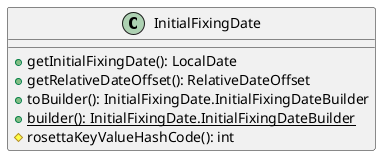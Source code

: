 @startuml

    class InitialFixingDate [[InitialFixingDate.html]] {
        +getInitialFixingDate(): LocalDate
        +getRelativeDateOffset(): RelativeDateOffset
        +toBuilder(): InitialFixingDate.InitialFixingDateBuilder
        {static} +builder(): InitialFixingDate.InitialFixingDateBuilder
        #rosettaKeyValueHashCode(): int
    }

@enduml
